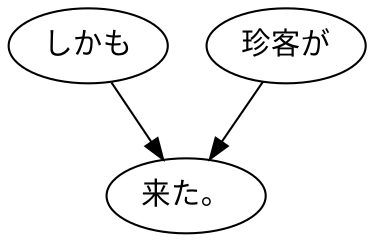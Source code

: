digraph graph5442 {
	node0 [label="しかも"];
	node1 [label="珍客が"];
	node2 [label="来た。"];
	node0 -> node2;
	node1 -> node2;
}

